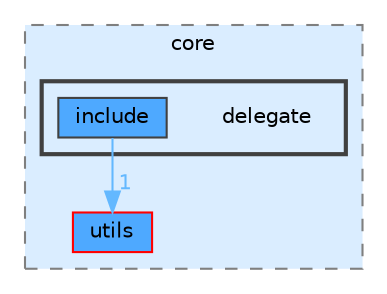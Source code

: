 digraph "lib/core/delegate"
{
 // LATEX_PDF_SIZE
  bgcolor="transparent";
  edge [fontname=Helvetica,fontsize=10,labelfontname=Helvetica,labelfontsize=10];
  node [fontname=Helvetica,fontsize=10,shape=box,height=0.2,width=0.4];
  compound=true
  subgraph clusterdir_a2d5e495f4b604d04f57d90095a59dd6 {
    graph [ bgcolor="#daedff", pencolor="grey50", label="core", fontname=Helvetica,fontsize=10 style="filled,dashed", URL="dir_a2d5e495f4b604d04f57d90095a59dd6.html",tooltip=""]
  dir_7424ed62543de5b0130e05639ffdcfce [label="utils", fillcolor="#4ea9ff", color="red", style="filled", URL="dir_7424ed62543de5b0130e05639ffdcfce.html",tooltip=""];
  subgraph clusterdir_39dc3696face21c9d2fd0a35e1db30ee {
    graph [ bgcolor="#daedff", pencolor="grey25", label="", fontname=Helvetica,fontsize=10 style="filled,bold", URL="dir_39dc3696face21c9d2fd0a35e1db30ee.html",tooltip=""]
    dir_39dc3696face21c9d2fd0a35e1db30ee [shape=plaintext, label="delegate"];
  dir_8281ce69863f1969052202dd9ca0378f [label="include", fillcolor="#4ea9ff", color="grey25", style="filled", URL="dir_8281ce69863f1969052202dd9ca0378f.html",tooltip=""];
  }
  }
  dir_8281ce69863f1969052202dd9ca0378f->dir_7424ed62543de5b0130e05639ffdcfce [headlabel="1", labeldistance=1.5 headhref="dir_000005_000025.html" color="steelblue1" fontcolor="steelblue1"];
}
